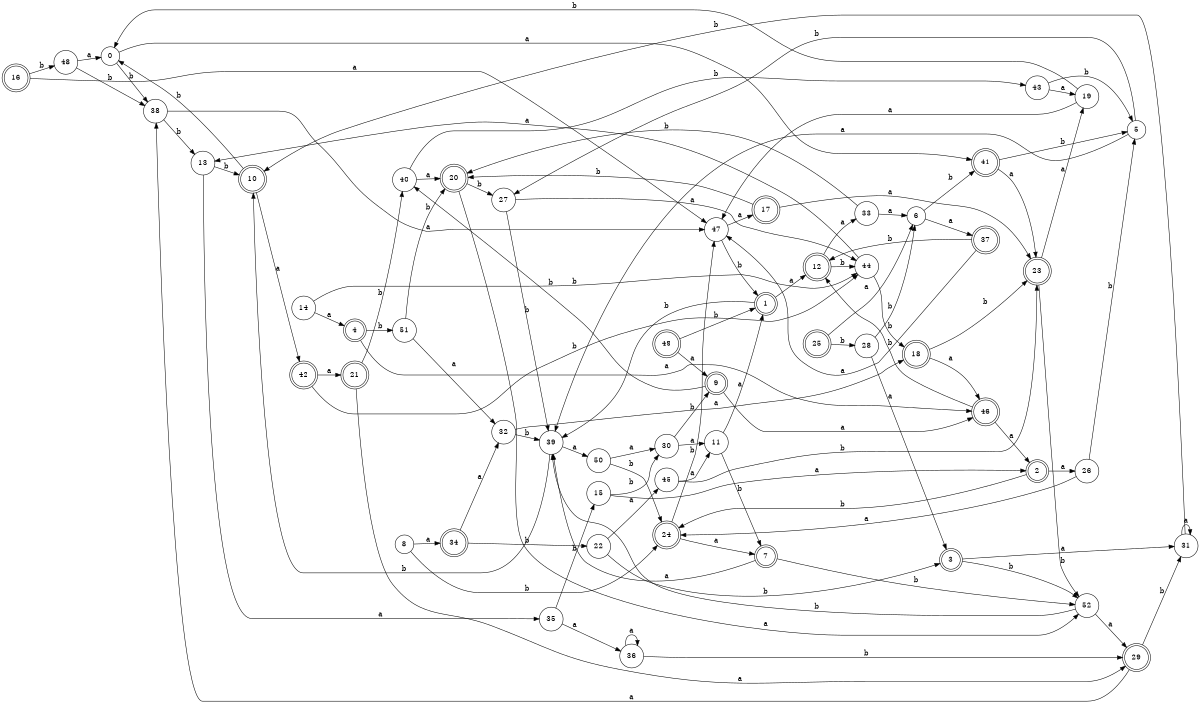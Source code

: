 digraph n43_1 {
__start0 [label="" shape="none"];

rankdir=LR;
size="8,5";

s0 [style="filled", color="black", fillcolor="white" shape="circle", label="0"];
s1 [style="rounded,filled", color="black", fillcolor="white" shape="doublecircle", label="1"];
s2 [style="rounded,filled", color="black", fillcolor="white" shape="doublecircle", label="2"];
s3 [style="rounded,filled", color="black", fillcolor="white" shape="doublecircle", label="3"];
s4 [style="rounded,filled", color="black", fillcolor="white" shape="doublecircle", label="4"];
s5 [style="filled", color="black", fillcolor="white" shape="circle", label="5"];
s6 [style="filled", color="black", fillcolor="white" shape="circle", label="6"];
s7 [style="rounded,filled", color="black", fillcolor="white" shape="doublecircle", label="7"];
s8 [style="filled", color="black", fillcolor="white" shape="circle", label="8"];
s9 [style="rounded,filled", color="black", fillcolor="white" shape="doublecircle", label="9"];
s10 [style="rounded,filled", color="black", fillcolor="white" shape="doublecircle", label="10"];
s11 [style="filled", color="black", fillcolor="white" shape="circle", label="11"];
s12 [style="rounded,filled", color="black", fillcolor="white" shape="doublecircle", label="12"];
s13 [style="filled", color="black", fillcolor="white" shape="circle", label="13"];
s14 [style="filled", color="black", fillcolor="white" shape="circle", label="14"];
s15 [style="filled", color="black", fillcolor="white" shape="circle", label="15"];
s16 [style="rounded,filled", color="black", fillcolor="white" shape="doublecircle", label="16"];
s17 [style="rounded,filled", color="black", fillcolor="white" shape="doublecircle", label="17"];
s18 [style="rounded,filled", color="black", fillcolor="white" shape="doublecircle", label="18"];
s19 [style="filled", color="black", fillcolor="white" shape="circle", label="19"];
s20 [style="rounded,filled", color="black", fillcolor="white" shape="doublecircle", label="20"];
s21 [style="rounded,filled", color="black", fillcolor="white" shape="doublecircle", label="21"];
s22 [style="filled", color="black", fillcolor="white" shape="circle", label="22"];
s23 [style="rounded,filled", color="black", fillcolor="white" shape="doublecircle", label="23"];
s24 [style="rounded,filled", color="black", fillcolor="white" shape="doublecircle", label="24"];
s25 [style="rounded,filled", color="black", fillcolor="white" shape="doublecircle", label="25"];
s26 [style="filled", color="black", fillcolor="white" shape="circle", label="26"];
s27 [style="filled", color="black", fillcolor="white" shape="circle", label="27"];
s28 [style="filled", color="black", fillcolor="white" shape="circle", label="28"];
s29 [style="rounded,filled", color="black", fillcolor="white" shape="doublecircle", label="29"];
s30 [style="filled", color="black", fillcolor="white" shape="circle", label="30"];
s31 [style="filled", color="black", fillcolor="white" shape="circle", label="31"];
s32 [style="filled", color="black", fillcolor="white" shape="circle", label="32"];
s33 [style="filled", color="black", fillcolor="white" shape="circle", label="33"];
s34 [style="rounded,filled", color="black", fillcolor="white" shape="doublecircle", label="34"];
s35 [style="filled", color="black", fillcolor="white" shape="circle", label="35"];
s36 [style="filled", color="black", fillcolor="white" shape="circle", label="36"];
s37 [style="rounded,filled", color="black", fillcolor="white" shape="doublecircle", label="37"];
s38 [style="filled", color="black", fillcolor="white" shape="circle", label="38"];
s39 [style="filled", color="black", fillcolor="white" shape="circle", label="39"];
s40 [style="filled", color="black", fillcolor="white" shape="circle", label="40"];
s41 [style="rounded,filled", color="black", fillcolor="white" shape="doublecircle", label="41"];
s42 [style="rounded,filled", color="black", fillcolor="white" shape="doublecircle", label="42"];
s43 [style="filled", color="black", fillcolor="white" shape="circle", label="43"];
s44 [style="filled", color="black", fillcolor="white" shape="circle", label="44"];
s45 [style="filled", color="black", fillcolor="white" shape="circle", label="45"];
s46 [style="rounded,filled", color="black", fillcolor="white" shape="doublecircle", label="46"];
s47 [style="filled", color="black", fillcolor="white" shape="circle", label="47"];
s48 [style="filled", color="black", fillcolor="white" shape="circle", label="48"];
s49 [style="rounded,filled", color="black", fillcolor="white" shape="doublecircle", label="49"];
s50 [style="filled", color="black", fillcolor="white" shape="circle", label="50"];
s51 [style="filled", color="black", fillcolor="white" shape="circle", label="51"];
s52 [style="filled", color="black", fillcolor="white" shape="circle", label="52"];
s0 -> s41 [label="a"];
s0 -> s38 [label="b"];
s1 -> s12 [label="a"];
s1 -> s39 [label="b"];
s2 -> s26 [label="a"];
s2 -> s24 [label="b"];
s3 -> s31 [label="a"];
s3 -> s52 [label="b"];
s4 -> s46 [label="a"];
s4 -> s51 [label="b"];
s5 -> s39 [label="a"];
s5 -> s27 [label="b"];
s6 -> s37 [label="a"];
s6 -> s41 [label="b"];
s7 -> s39 [label="a"];
s7 -> s52 [label="b"];
s8 -> s34 [label="a"];
s8 -> s24 [label="b"];
s9 -> s46 [label="a"];
s9 -> s40 [label="b"];
s10 -> s42 [label="a"];
s10 -> s0 [label="b"];
s11 -> s1 [label="a"];
s11 -> s7 [label="b"];
s12 -> s33 [label="a"];
s12 -> s44 [label="b"];
s13 -> s35 [label="a"];
s13 -> s10 [label="b"];
s14 -> s4 [label="a"];
s14 -> s44 [label="b"];
s15 -> s2 [label="a"];
s15 -> s30 [label="b"];
s16 -> s47 [label="a"];
s16 -> s48 [label="b"];
s17 -> s23 [label="a"];
s17 -> s20 [label="b"];
s18 -> s46 [label="a"];
s18 -> s23 [label="b"];
s19 -> s47 [label="a"];
s19 -> s0 [label="b"];
s20 -> s52 [label="a"];
s20 -> s27 [label="b"];
s21 -> s29 [label="a"];
s21 -> s40 [label="b"];
s22 -> s45 [label="a"];
s22 -> s3 [label="b"];
s23 -> s19 [label="a"];
s23 -> s52 [label="b"];
s24 -> s7 [label="a"];
s24 -> s47 [label="b"];
s25 -> s6 [label="a"];
s25 -> s28 [label="b"];
s26 -> s24 [label="a"];
s26 -> s5 [label="b"];
s27 -> s44 [label="a"];
s27 -> s39 [label="b"];
s28 -> s3 [label="a"];
s28 -> s6 [label="b"];
s29 -> s38 [label="a"];
s29 -> s31 [label="b"];
s30 -> s11 [label="a"];
s30 -> s9 [label="b"];
s31 -> s31 [label="a"];
s31 -> s10 [label="b"];
s32 -> s18 [label="a"];
s32 -> s39 [label="b"];
s33 -> s6 [label="a"];
s33 -> s20 [label="b"];
s34 -> s32 [label="a"];
s34 -> s22 [label="b"];
s35 -> s36 [label="a"];
s35 -> s15 [label="b"];
s36 -> s36 [label="a"];
s36 -> s29 [label="b"];
s37 -> s47 [label="a"];
s37 -> s12 [label="b"];
s38 -> s47 [label="a"];
s38 -> s13 [label="b"];
s39 -> s50 [label="a"];
s39 -> s10 [label="b"];
s40 -> s20 [label="a"];
s40 -> s43 [label="b"];
s41 -> s23 [label="a"];
s41 -> s5 [label="b"];
s42 -> s21 [label="a"];
s42 -> s44 [label="b"];
s43 -> s19 [label="a"];
s43 -> s5 [label="b"];
s44 -> s13 [label="a"];
s44 -> s18 [label="b"];
s45 -> s11 [label="a"];
s45 -> s23 [label="b"];
s46 -> s2 [label="a"];
s46 -> s12 [label="b"];
s47 -> s17 [label="a"];
s47 -> s1 [label="b"];
s48 -> s0 [label="a"];
s48 -> s38 [label="b"];
s49 -> s9 [label="a"];
s49 -> s1 [label="b"];
s50 -> s30 [label="a"];
s50 -> s24 [label="b"];
s51 -> s32 [label="a"];
s51 -> s20 [label="b"];
s52 -> s29 [label="a"];
s52 -> s39 [label="b"];

}